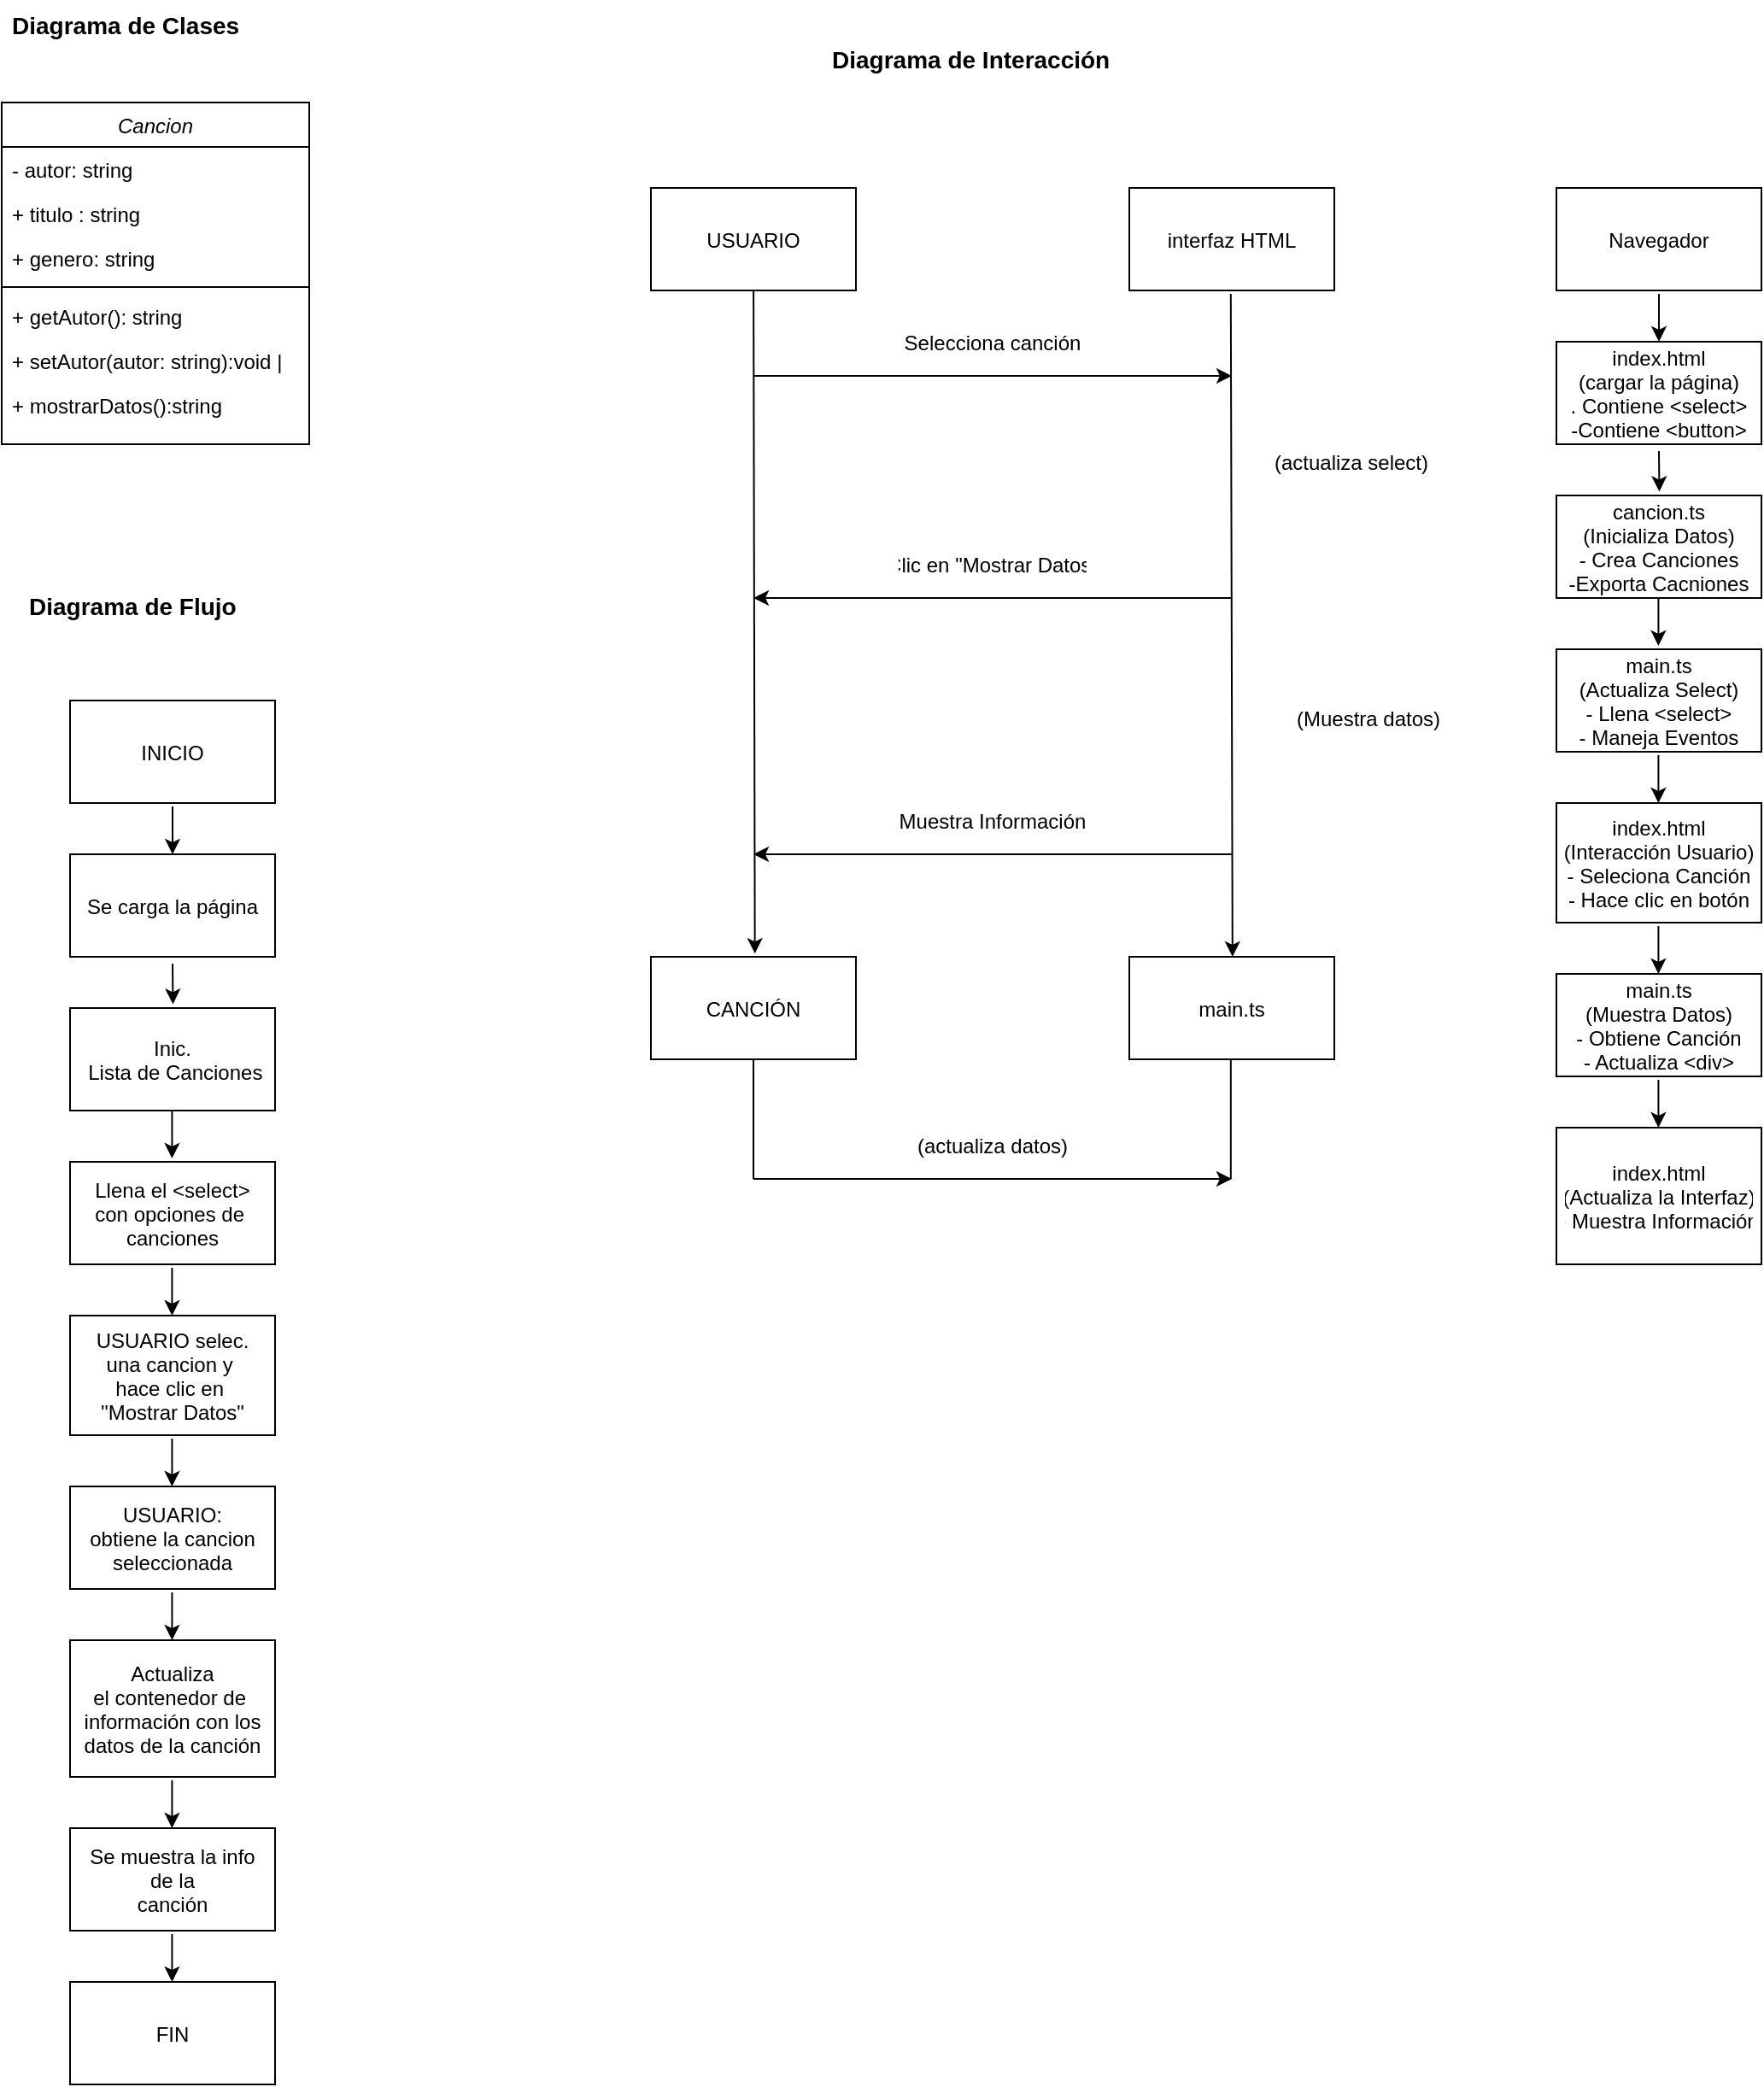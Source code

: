 <mxfile version="24.7.8">
  <diagram id="C5RBs43oDa-KdzZeNtuy" name="Page-1">
    <mxGraphModel dx="542" dy="892" grid="1" gridSize="10" guides="1" tooltips="1" connect="1" arrows="1" fold="1" page="1" pageScale="1" pageWidth="1654" pageHeight="1169" math="0" shadow="0">
      <root>
        <mxCell id="WIyWlLk6GJQsqaUBKTNV-0" />
        <mxCell id="WIyWlLk6GJQsqaUBKTNV-1" parent="WIyWlLk6GJQsqaUBKTNV-0" />
        <mxCell id="zkfFHV4jXpPFQw0GAbJ--0" value="Cancion" style="swimlane;fontStyle=2;align=center;verticalAlign=top;childLayout=stackLayout;horizontal=1;startSize=26;horizontalStack=0;resizeParent=1;resizeLast=0;collapsible=1;marginBottom=0;rounded=0;shadow=0;strokeWidth=1;" parent="WIyWlLk6GJQsqaUBKTNV-1" vertex="1">
          <mxGeometry x="220" y="120" width="180" height="200" as="geometry">
            <mxRectangle x="230" y="140" width="160" height="26" as="alternateBounds" />
          </mxGeometry>
        </mxCell>
        <mxCell id="zkfFHV4jXpPFQw0GAbJ--1" value="- autor: string" style="text;align=left;verticalAlign=top;spacingLeft=4;spacingRight=4;overflow=hidden;rotatable=0;points=[[0,0.5],[1,0.5]];portConstraint=eastwest;" parent="zkfFHV4jXpPFQw0GAbJ--0" vertex="1">
          <mxGeometry y="26" width="180" height="26" as="geometry" />
        </mxCell>
        <mxCell id="zkfFHV4jXpPFQw0GAbJ--2" value="+ titulo : string" style="text;align=left;verticalAlign=top;spacingLeft=4;spacingRight=4;overflow=hidden;rotatable=0;points=[[0,0.5],[1,0.5]];portConstraint=eastwest;rounded=0;shadow=0;html=0;" parent="zkfFHV4jXpPFQw0GAbJ--0" vertex="1">
          <mxGeometry y="52" width="180" height="26" as="geometry" />
        </mxCell>
        <mxCell id="zkfFHV4jXpPFQw0GAbJ--3" value="+ genero: string" style="text;align=left;verticalAlign=top;spacingLeft=4;spacingRight=4;overflow=hidden;rotatable=0;points=[[0,0.5],[1,0.5]];portConstraint=eastwest;rounded=0;shadow=0;html=0;" parent="zkfFHV4jXpPFQw0GAbJ--0" vertex="1">
          <mxGeometry y="78" width="180" height="26" as="geometry" />
        </mxCell>
        <mxCell id="zkfFHV4jXpPFQw0GAbJ--4" value="" style="line;html=1;strokeWidth=1;align=left;verticalAlign=middle;spacingTop=-1;spacingLeft=3;spacingRight=3;rotatable=0;labelPosition=right;points=[];portConstraint=eastwest;" parent="zkfFHV4jXpPFQw0GAbJ--0" vertex="1">
          <mxGeometry y="104" width="180" height="8" as="geometry" />
        </mxCell>
        <mxCell id="zkfFHV4jXpPFQw0GAbJ--5" value="+ getAutor(): string" style="text;align=left;verticalAlign=top;spacingLeft=4;spacingRight=4;overflow=hidden;rotatable=0;points=[[0,0.5],[1,0.5]];portConstraint=eastwest;" parent="zkfFHV4jXpPFQw0GAbJ--0" vertex="1">
          <mxGeometry y="112" width="180" height="26" as="geometry" />
        </mxCell>
        <mxCell id="AzJvmPgvHPeaXTSo2I30-1" value="+ setAutor(autor: string):void |" style="text;align=left;verticalAlign=top;spacingLeft=4;spacingRight=4;overflow=hidden;rotatable=0;points=[[0,0.5],[1,0.5]];portConstraint=eastwest;" parent="zkfFHV4jXpPFQw0GAbJ--0" vertex="1">
          <mxGeometry y="138" width="180" height="26" as="geometry" />
        </mxCell>
        <mxCell id="AzJvmPgvHPeaXTSo2I30-0" value="+ mostrarDatos():string" style="text;align=left;verticalAlign=top;spacingLeft=4;spacingRight=4;overflow=hidden;rotatable=0;points=[[0,0.5],[1,0.5]];portConstraint=eastwest;" parent="zkfFHV4jXpPFQw0GAbJ--0" vertex="1">
          <mxGeometry y="164" width="180" height="26" as="geometry" />
        </mxCell>
        <mxCell id="AzJvmPgvHPeaXTSo2I30-2" value="Diagrama de Clases" style="text;align=left;verticalAlign=top;spacingLeft=4;spacingRight=4;overflow=hidden;rotatable=0;points=[[0,0.5],[1,0.5]];portConstraint=eastwest;fontSize=14;fontStyle=1" parent="WIyWlLk6GJQsqaUBKTNV-1" vertex="1">
          <mxGeometry x="220" y="60" width="180" height="26" as="geometry" />
        </mxCell>
        <mxCell id="AzJvmPgvHPeaXTSo2I30-3" value="" style="rounded=0;whiteSpace=wrap;html=1;" parent="WIyWlLk6GJQsqaUBKTNV-1" vertex="1">
          <mxGeometry x="260" y="470" width="120" height="60" as="geometry" />
        </mxCell>
        <mxCell id="AzJvmPgvHPeaXTSo2I30-4" value="Diagrama de Flujo" style="text;align=left;verticalAlign=top;spacingLeft=4;spacingRight=4;overflow=hidden;rotatable=0;points=[[0,0.5],[1,0.5]];portConstraint=eastwest;fontSize=14;fontStyle=1" parent="WIyWlLk6GJQsqaUBKTNV-1" vertex="1">
          <mxGeometry x="230" y="400" width="180" height="26" as="geometry" />
        </mxCell>
        <mxCell id="AzJvmPgvHPeaXTSo2I30-5" value="INICIO" style="text;align=center;verticalAlign=middle;spacingLeft=4;spacingRight=4;overflow=hidden;rotatable=0;points=[[0,0.5],[1,0.5]];portConstraint=eastwest;" parent="WIyWlLk6GJQsqaUBKTNV-1" vertex="1">
          <mxGeometry x="260" y="470" width="120" height="60" as="geometry" />
        </mxCell>
        <mxCell id="AzJvmPgvHPeaXTSo2I30-6" value="" style="rounded=0;whiteSpace=wrap;html=1;" parent="WIyWlLk6GJQsqaUBKTNV-1" vertex="1">
          <mxGeometry x="260" y="560" width="120" height="60" as="geometry" />
        </mxCell>
        <mxCell id="AzJvmPgvHPeaXTSo2I30-7" value="Se carga la página" style="text;align=center;verticalAlign=middle;spacingLeft=4;spacingRight=4;overflow=hidden;rotatable=0;points=[[0,0.5],[1,0.5]];portConstraint=eastwest;" parent="WIyWlLk6GJQsqaUBKTNV-1" vertex="1">
          <mxGeometry x="260" y="560" width="120" height="60" as="geometry" />
        </mxCell>
        <mxCell id="AzJvmPgvHPeaXTSo2I30-8" value="" style="rounded=0;whiteSpace=wrap;html=1;" parent="WIyWlLk6GJQsqaUBKTNV-1" vertex="1">
          <mxGeometry x="260" y="650" width="120" height="60" as="geometry" />
        </mxCell>
        <mxCell id="AzJvmPgvHPeaXTSo2I30-9" value="Inic.&#xa; Lista de Canciones" style="text;align=center;verticalAlign=middle;spacingLeft=4;spacingRight=4;overflow=hidden;rotatable=0;points=[[0,0.5],[1,0.5]];portConstraint=eastwest;" parent="WIyWlLk6GJQsqaUBKTNV-1" vertex="1">
          <mxGeometry x="260" y="650" width="120" height="60" as="geometry" />
        </mxCell>
        <mxCell id="AzJvmPgvHPeaXTSo2I30-10" value="" style="rounded=0;whiteSpace=wrap;html=1;" parent="WIyWlLk6GJQsqaUBKTNV-1" vertex="1">
          <mxGeometry x="260" y="740" width="120" height="60" as="geometry" />
        </mxCell>
        <mxCell id="AzJvmPgvHPeaXTSo2I30-11" value="Llena el &lt;select&gt;&#xa;con opciones de &#xa;canciones" style="text;align=center;verticalAlign=middle;spacingLeft=4;spacingRight=4;overflow=hidden;rotatable=0;points=[[0,0.5],[1,0.5]];portConstraint=eastwest;" parent="WIyWlLk6GJQsqaUBKTNV-1" vertex="1">
          <mxGeometry x="260" y="740" width="120" height="60" as="geometry" />
        </mxCell>
        <mxCell id="AzJvmPgvHPeaXTSo2I30-12" value="" style="rounded=0;whiteSpace=wrap;html=1;" parent="WIyWlLk6GJQsqaUBKTNV-1" vertex="1">
          <mxGeometry x="260" y="830" width="120" height="70" as="geometry" />
        </mxCell>
        <mxCell id="AzJvmPgvHPeaXTSo2I30-13" value="USUARIO selec.&#xa;una cancion y &#xa;hace clic en &#xa;&quot;Mostrar Datos&quot;" style="text;align=center;verticalAlign=middle;spacingLeft=4;spacingRight=4;overflow=hidden;rotatable=0;points=[[0,0.5],[1,0.5]];portConstraint=eastwest;" parent="WIyWlLk6GJQsqaUBKTNV-1" vertex="1">
          <mxGeometry x="260" y="830" width="120" height="70" as="geometry" />
        </mxCell>
        <mxCell id="AzJvmPgvHPeaXTSo2I30-14" value="" style="rounded=0;whiteSpace=wrap;html=1;" parent="WIyWlLk6GJQsqaUBKTNV-1" vertex="1">
          <mxGeometry x="260" y="930" width="120" height="60" as="geometry" />
        </mxCell>
        <mxCell id="AzJvmPgvHPeaXTSo2I30-15" value="USUARIO:&#xa;obtiene la cancion&#xa;seleccionada" style="text;align=center;verticalAlign=middle;spacingLeft=4;spacingRight=4;overflow=hidden;rotatable=0;points=[[0,0.5],[1,0.5]];portConstraint=eastwest;" parent="WIyWlLk6GJQsqaUBKTNV-1" vertex="1">
          <mxGeometry x="260" y="930" width="120" height="60" as="geometry" />
        </mxCell>
        <mxCell id="AzJvmPgvHPeaXTSo2I30-16" value="" style="rounded=0;whiteSpace=wrap;html=1;" parent="WIyWlLk6GJQsqaUBKTNV-1" vertex="1">
          <mxGeometry x="260" y="1020" width="120" height="80" as="geometry" />
        </mxCell>
        <mxCell id="AzJvmPgvHPeaXTSo2I30-17" value="Actualiza&#xa;el contenedor de &#xa;información con los&#xa;datos de la canción" style="text;align=center;verticalAlign=middle;spacingLeft=4;spacingRight=4;overflow=hidden;rotatable=0;points=[[0,0.5],[1,0.5]];portConstraint=eastwest;" parent="WIyWlLk6GJQsqaUBKTNV-1" vertex="1">
          <mxGeometry x="260" y="1020" width="120" height="80" as="geometry" />
        </mxCell>
        <mxCell id="AzJvmPgvHPeaXTSo2I30-18" value="" style="rounded=0;whiteSpace=wrap;html=1;" parent="WIyWlLk6GJQsqaUBKTNV-1" vertex="1">
          <mxGeometry x="260" y="1130" width="120" height="60" as="geometry" />
        </mxCell>
        <mxCell id="AzJvmPgvHPeaXTSo2I30-19" value="Se muestra la info&#xa;de la&#xa;canción" style="text;align=center;verticalAlign=middle;spacingLeft=4;spacingRight=4;overflow=hidden;rotatable=0;points=[[0,0.5],[1,0.5]];portConstraint=eastwest;" parent="WIyWlLk6GJQsqaUBKTNV-1" vertex="1">
          <mxGeometry x="260" y="1130" width="120" height="60" as="geometry" />
        </mxCell>
        <mxCell id="AzJvmPgvHPeaXTSo2I30-20" value="" style="rounded=0;whiteSpace=wrap;html=1;" parent="WIyWlLk6GJQsqaUBKTNV-1" vertex="1">
          <mxGeometry x="260" y="1220" width="120" height="60" as="geometry" />
        </mxCell>
        <mxCell id="AzJvmPgvHPeaXTSo2I30-21" value="FIN" style="text;align=center;verticalAlign=middle;spacingLeft=4;spacingRight=4;overflow=hidden;rotatable=0;points=[[0,0.5],[1,0.5]];portConstraint=eastwest;" parent="WIyWlLk6GJQsqaUBKTNV-1" vertex="1">
          <mxGeometry x="260" y="1220" width="120" height="60" as="geometry" />
        </mxCell>
        <mxCell id="AzJvmPgvHPeaXTSo2I30-23" value="" style="endArrow=classic;html=1;rounded=0;exitX=0.5;exitY=1.033;exitDx=0;exitDy=0;exitPerimeter=0;" parent="WIyWlLk6GJQsqaUBKTNV-1" source="AzJvmPgvHPeaXTSo2I30-5" target="AzJvmPgvHPeaXTSo2I30-7" edge="1">
          <mxGeometry width="50" height="50" relative="1" as="geometry">
            <mxPoint x="390" y="860" as="sourcePoint" />
            <mxPoint x="440" y="810" as="targetPoint" />
          </mxGeometry>
        </mxCell>
        <mxCell id="AzJvmPgvHPeaXTSo2I30-24" value="" style="endArrow=classic;html=1;rounded=0;exitX=0.5;exitY=1.067;exitDx=0;exitDy=0;exitPerimeter=0;entryX=0.502;entryY=-0.038;entryDx=0;entryDy=0;entryPerimeter=0;" parent="WIyWlLk6GJQsqaUBKTNV-1" source="AzJvmPgvHPeaXTSo2I30-7" target="AzJvmPgvHPeaXTSo2I30-9" edge="1">
          <mxGeometry width="50" height="50" relative="1" as="geometry">
            <mxPoint x="330" y="542" as="sourcePoint" />
            <mxPoint x="330" y="570" as="targetPoint" />
          </mxGeometry>
        </mxCell>
        <mxCell id="AzJvmPgvHPeaXTSo2I30-25" value="" style="endArrow=classic;html=1;rounded=0;exitX=0.5;exitY=1.033;exitDx=0;exitDy=0;exitPerimeter=0;" parent="WIyWlLk6GJQsqaUBKTNV-1" edge="1">
          <mxGeometry width="50" height="50" relative="1" as="geometry">
            <mxPoint x="319.71" y="710" as="sourcePoint" />
            <mxPoint x="319.71" y="738" as="targetPoint" />
          </mxGeometry>
        </mxCell>
        <mxCell id="AzJvmPgvHPeaXTSo2I30-26" value="" style="endArrow=classic;html=1;rounded=0;exitX=0.5;exitY=1.033;exitDx=0;exitDy=0;exitPerimeter=0;" parent="WIyWlLk6GJQsqaUBKTNV-1" edge="1">
          <mxGeometry width="50" height="50" relative="1" as="geometry">
            <mxPoint x="319.71" y="802" as="sourcePoint" />
            <mxPoint x="319.71" y="830" as="targetPoint" />
          </mxGeometry>
        </mxCell>
        <mxCell id="AzJvmPgvHPeaXTSo2I30-27" value="" style="endArrow=classic;html=1;rounded=0;exitX=0.5;exitY=1.033;exitDx=0;exitDy=0;exitPerimeter=0;" parent="WIyWlLk6GJQsqaUBKTNV-1" edge="1">
          <mxGeometry width="50" height="50" relative="1" as="geometry">
            <mxPoint x="319.71" y="902" as="sourcePoint" />
            <mxPoint x="319.71" y="930" as="targetPoint" />
          </mxGeometry>
        </mxCell>
        <mxCell id="AzJvmPgvHPeaXTSo2I30-28" value="" style="endArrow=classic;html=1;rounded=0;exitX=0.5;exitY=1.033;exitDx=0;exitDy=0;exitPerimeter=0;" parent="WIyWlLk6GJQsqaUBKTNV-1" edge="1">
          <mxGeometry width="50" height="50" relative="1" as="geometry">
            <mxPoint x="319.71" y="992" as="sourcePoint" />
            <mxPoint x="319.71" y="1020" as="targetPoint" />
          </mxGeometry>
        </mxCell>
        <mxCell id="AzJvmPgvHPeaXTSo2I30-29" value="" style="endArrow=classic;html=1;rounded=0;exitX=0.5;exitY=1.033;exitDx=0;exitDy=0;exitPerimeter=0;" parent="WIyWlLk6GJQsqaUBKTNV-1" edge="1">
          <mxGeometry width="50" height="50" relative="1" as="geometry">
            <mxPoint x="319.71" y="1102" as="sourcePoint" />
            <mxPoint x="319.71" y="1130" as="targetPoint" />
          </mxGeometry>
        </mxCell>
        <mxCell id="AzJvmPgvHPeaXTSo2I30-30" value="" style="endArrow=classic;html=1;rounded=0;exitX=0.5;exitY=1.033;exitDx=0;exitDy=0;exitPerimeter=0;" parent="WIyWlLk6GJQsqaUBKTNV-1" edge="1">
          <mxGeometry width="50" height="50" relative="1" as="geometry">
            <mxPoint x="319.71" y="1192" as="sourcePoint" />
            <mxPoint x="319.71" y="1220" as="targetPoint" />
          </mxGeometry>
        </mxCell>
        <mxCell id="AzJvmPgvHPeaXTSo2I30-31" value="Diagrama de Interacción" style="text;align=left;verticalAlign=top;spacingLeft=4;spacingRight=4;overflow=hidden;rotatable=0;points=[[0,0.5],[1,0.5]];portConstraint=eastwest;fontSize=14;fontStyle=1" parent="WIyWlLk6GJQsqaUBKTNV-1" vertex="1">
          <mxGeometry x="700" y="80" width="180" height="26" as="geometry" />
        </mxCell>
        <mxCell id="AzJvmPgvHPeaXTSo2I30-36" value="" style="group" parent="WIyWlLk6GJQsqaUBKTNV-1" vertex="1" connectable="0">
          <mxGeometry x="600" y="170" width="120" height="60" as="geometry" />
        </mxCell>
        <mxCell id="AzJvmPgvHPeaXTSo2I30-34" value="" style="rounded=0;whiteSpace=wrap;html=1;" parent="AzJvmPgvHPeaXTSo2I30-36" vertex="1">
          <mxGeometry width="120" height="60" as="geometry" />
        </mxCell>
        <mxCell id="AzJvmPgvHPeaXTSo2I30-35" value="USUARIO" style="text;align=center;verticalAlign=middle;spacingLeft=4;spacingRight=4;overflow=hidden;rotatable=0;points=[[0,0.5],[1,0.5]];portConstraint=eastwest;" parent="AzJvmPgvHPeaXTSo2I30-36" vertex="1">
          <mxGeometry width="120" height="60" as="geometry" />
        </mxCell>
        <mxCell id="AzJvmPgvHPeaXTSo2I30-37" value="" style="group" parent="WIyWlLk6GJQsqaUBKTNV-1" vertex="1" connectable="0">
          <mxGeometry x="880" y="170" width="120" height="60" as="geometry" />
        </mxCell>
        <mxCell id="AzJvmPgvHPeaXTSo2I30-38" value="" style="rounded=0;whiteSpace=wrap;html=1;" parent="AzJvmPgvHPeaXTSo2I30-37" vertex="1">
          <mxGeometry width="120" height="60" as="geometry" />
        </mxCell>
        <mxCell id="AzJvmPgvHPeaXTSo2I30-39" value="interfaz HTML" style="text;align=center;verticalAlign=middle;spacingLeft=4;spacingRight=4;overflow=hidden;rotatable=0;points=[[0,0.5],[1,0.5]];portConstraint=eastwest;" parent="AzJvmPgvHPeaXTSo2I30-37" vertex="1">
          <mxGeometry width="120" height="60" as="geometry" />
        </mxCell>
        <mxCell id="AzJvmPgvHPeaXTSo2I30-40" value="" style="group" parent="WIyWlLk6GJQsqaUBKTNV-1" vertex="1" connectable="0">
          <mxGeometry x="600" y="620" width="120" height="60" as="geometry" />
        </mxCell>
        <mxCell id="AzJvmPgvHPeaXTSo2I30-41" value="" style="rounded=0;whiteSpace=wrap;html=1;" parent="AzJvmPgvHPeaXTSo2I30-40" vertex="1">
          <mxGeometry width="120" height="60" as="geometry" />
        </mxCell>
        <mxCell id="AzJvmPgvHPeaXTSo2I30-42" value="CANCIÓN" style="text;align=center;verticalAlign=middle;spacingLeft=4;spacingRight=4;overflow=hidden;rotatable=0;points=[[0,0.5],[1,0.5]];portConstraint=eastwest;" parent="AzJvmPgvHPeaXTSo2I30-40" vertex="1">
          <mxGeometry width="120" height="60" as="geometry" />
        </mxCell>
        <mxCell id="AzJvmPgvHPeaXTSo2I30-43" value="" style="group" parent="WIyWlLk6GJQsqaUBKTNV-1" vertex="1" connectable="0">
          <mxGeometry x="880" y="620" width="120" height="60" as="geometry" />
        </mxCell>
        <mxCell id="AzJvmPgvHPeaXTSo2I30-44" value="" style="rounded=0;whiteSpace=wrap;html=1;" parent="AzJvmPgvHPeaXTSo2I30-43" vertex="1">
          <mxGeometry width="120" height="60" as="geometry" />
        </mxCell>
        <mxCell id="AzJvmPgvHPeaXTSo2I30-45" value="main.ts" style="text;align=center;verticalAlign=middle;spacingLeft=4;spacingRight=4;overflow=hidden;rotatable=0;points=[[0,0.5],[1,0.5]];portConstraint=eastwest;" parent="AzJvmPgvHPeaXTSo2I30-43" vertex="1">
          <mxGeometry width="120" height="60" as="geometry" />
        </mxCell>
        <mxCell id="AzJvmPgvHPeaXTSo2I30-46" value="" style="endArrow=classic;html=1;rounded=0;entryX=0.507;entryY=-0.032;entryDx=0;entryDy=0;entryPerimeter=0;" parent="WIyWlLk6GJQsqaUBKTNV-1" source="AzJvmPgvHPeaXTSo2I30-35" target="AzJvmPgvHPeaXTSo2I30-42" edge="1">
          <mxGeometry width="50" height="50" relative="1" as="geometry">
            <mxPoint x="660" y="240" as="sourcePoint" />
            <mxPoint x="820" y="390" as="targetPoint" />
          </mxGeometry>
        </mxCell>
        <mxCell id="AzJvmPgvHPeaXTSo2I30-47" value="" style="endArrow=classic;html=1;rounded=0;entryX=0.507;entryY=-0.032;entryDx=0;entryDy=0;entryPerimeter=0;" parent="WIyWlLk6GJQsqaUBKTNV-1" edge="1">
          <mxGeometry width="50" height="50" relative="1" as="geometry">
            <mxPoint x="939.41" y="232" as="sourcePoint" />
            <mxPoint x="940.41" y="620" as="targetPoint" />
          </mxGeometry>
        </mxCell>
        <mxCell id="AzJvmPgvHPeaXTSo2I30-50" value="" style="endArrow=none;html=1;rounded=0;" parent="WIyWlLk6GJQsqaUBKTNV-1" edge="1">
          <mxGeometry width="50" height="50" relative="1" as="geometry">
            <mxPoint x="660" y="750" as="sourcePoint" />
            <mxPoint x="660" y="680" as="targetPoint" />
          </mxGeometry>
        </mxCell>
        <mxCell id="AzJvmPgvHPeaXTSo2I30-51" value="" style="endArrow=none;html=1;rounded=0;" parent="WIyWlLk6GJQsqaUBKTNV-1" edge="1">
          <mxGeometry width="50" height="50" relative="1" as="geometry">
            <mxPoint x="939.41" y="750" as="sourcePoint" />
            <mxPoint x="939.41" y="680" as="targetPoint" />
          </mxGeometry>
        </mxCell>
        <mxCell id="AzJvmPgvHPeaXTSo2I30-60" value="" style="endArrow=classic;html=1;rounded=0;" parent="WIyWlLk6GJQsqaUBKTNV-1" edge="1">
          <mxGeometry width="50" height="50" relative="1" as="geometry">
            <mxPoint x="660" y="750" as="sourcePoint" />
            <mxPoint x="940" y="750" as="targetPoint" />
          </mxGeometry>
        </mxCell>
        <mxCell id="AzJvmPgvHPeaXTSo2I30-61" value="(actualiza datos)" style="text;align=center;verticalAlign=middle;spacingLeft=4;spacingRight=4;overflow=hidden;rotatable=0;points=[[0,0.5],[1,0.5]];portConstraint=eastwest;" parent="WIyWlLk6GJQsqaUBKTNV-1" vertex="1">
          <mxGeometry x="740" y="700" width="120" height="60" as="geometry" />
        </mxCell>
        <mxCell id="AzJvmPgvHPeaXTSo2I30-62" value="" style="endArrow=classic;html=1;rounded=0;" parent="WIyWlLk6GJQsqaUBKTNV-1" edge="1">
          <mxGeometry width="50" height="50" relative="1" as="geometry">
            <mxPoint x="940" y="560" as="sourcePoint" />
            <mxPoint x="660" y="560" as="targetPoint" />
          </mxGeometry>
        </mxCell>
        <mxCell id="AzJvmPgvHPeaXTSo2I30-63" value="Muestra Información" style="text;align=center;verticalAlign=middle;spacingLeft=4;spacingRight=4;overflow=hidden;rotatable=0;points=[[0,0.5],[1,0.5]];portConstraint=eastwest;" parent="WIyWlLk6GJQsqaUBKTNV-1" vertex="1">
          <mxGeometry x="740" y="510" width="120" height="60" as="geometry" />
        </mxCell>
        <mxCell id="AzJvmPgvHPeaXTSo2I30-64" value="" style="endArrow=classic;html=1;rounded=0;" parent="WIyWlLk6GJQsqaUBKTNV-1" edge="1">
          <mxGeometry width="50" height="50" relative="1" as="geometry">
            <mxPoint x="940" y="410" as="sourcePoint" />
            <mxPoint x="660" y="410" as="targetPoint" />
          </mxGeometry>
        </mxCell>
        <mxCell id="AzJvmPgvHPeaXTSo2I30-65" value="Clic en &quot;Mostrar Datos&quot;" style="text;align=center;verticalAlign=middle;spacingLeft=4;spacingRight=4;overflow=hidden;rotatable=0;points=[[0,0.5],[1,0.5]];portConstraint=eastwest;" parent="WIyWlLk6GJQsqaUBKTNV-1" vertex="1">
          <mxGeometry x="740" y="360" width="120" height="60" as="geometry" />
        </mxCell>
        <mxCell id="AzJvmPgvHPeaXTSo2I30-66" value="" style="endArrow=classic;html=1;rounded=0;" parent="WIyWlLk6GJQsqaUBKTNV-1" edge="1">
          <mxGeometry width="50" height="50" relative="1" as="geometry">
            <mxPoint x="660" y="280" as="sourcePoint" />
            <mxPoint x="940" y="280" as="targetPoint" />
          </mxGeometry>
        </mxCell>
        <mxCell id="AzJvmPgvHPeaXTSo2I30-67" value="Selecciona canción" style="text;align=center;verticalAlign=middle;spacingLeft=4;spacingRight=4;overflow=hidden;rotatable=0;points=[[0,0.5],[1,0.5]];portConstraint=eastwest;" parent="WIyWlLk6GJQsqaUBKTNV-1" vertex="1">
          <mxGeometry x="740" y="230" width="120" height="60" as="geometry" />
        </mxCell>
        <mxCell id="AzJvmPgvHPeaXTSo2I30-68" value="(actualiza select)" style="text;align=center;verticalAlign=middle;spacingLeft=4;spacingRight=4;overflow=hidden;rotatable=0;points=[[0,0.5],[1,0.5]];portConstraint=eastwest;" parent="WIyWlLk6GJQsqaUBKTNV-1" vertex="1">
          <mxGeometry x="950" y="300" width="120" height="60" as="geometry" />
        </mxCell>
        <mxCell id="AzJvmPgvHPeaXTSo2I30-69" value="(Muestra datos)" style="text;align=center;verticalAlign=middle;spacingLeft=4;spacingRight=4;overflow=hidden;rotatable=0;points=[[0,0.5],[1,0.5]];portConstraint=eastwest;" parent="WIyWlLk6GJQsqaUBKTNV-1" vertex="1">
          <mxGeometry x="960" y="450" width="120" height="60" as="geometry" />
        </mxCell>
        <mxCell id="AzJvmPgvHPeaXTSo2I30-70" value="" style="rounded=0;whiteSpace=wrap;html=1;" parent="WIyWlLk6GJQsqaUBKTNV-1" vertex="1">
          <mxGeometry x="1130" y="170" width="120" height="60" as="geometry" />
        </mxCell>
        <mxCell id="AzJvmPgvHPeaXTSo2I30-71" value="Navegador" style="text;align=center;verticalAlign=middle;spacingLeft=4;spacingRight=4;overflow=hidden;rotatable=0;points=[[0,0.5],[1,0.5]];portConstraint=eastwest;" parent="WIyWlLk6GJQsqaUBKTNV-1" vertex="1">
          <mxGeometry x="1130" y="170" width="120" height="60" as="geometry" />
        </mxCell>
        <mxCell id="AzJvmPgvHPeaXTSo2I30-72" value="" style="rounded=0;whiteSpace=wrap;html=1;" parent="WIyWlLk6GJQsqaUBKTNV-1" vertex="1">
          <mxGeometry x="1130" y="260" width="120" height="60" as="geometry" />
        </mxCell>
        <mxCell id="AzJvmPgvHPeaXTSo2I30-73" value="index.html&#xa;(cargar la página)&#xa;. Contiene &lt;select&gt;&#xa;-Contiene &lt;button&gt;" style="text;align=center;verticalAlign=middle;spacingLeft=4;spacingRight=4;overflow=hidden;rotatable=0;points=[[0,0.5],[1,0.5]];portConstraint=eastwest;" parent="WIyWlLk6GJQsqaUBKTNV-1" vertex="1">
          <mxGeometry x="1130" y="260" width="120" height="60" as="geometry" />
        </mxCell>
        <mxCell id="AzJvmPgvHPeaXTSo2I30-74" value="" style="rounded=0;whiteSpace=wrap;html=1;" parent="WIyWlLk6GJQsqaUBKTNV-1" vertex="1">
          <mxGeometry x="1130" y="350" width="120" height="60" as="geometry" />
        </mxCell>
        <mxCell id="AzJvmPgvHPeaXTSo2I30-75" value="cancion.ts&#xa;(Inicializa Datos)&#xa;- Crea Canciones&#xa;-Exporta Cacniones" style="text;align=center;verticalAlign=middle;spacingLeft=4;spacingRight=4;overflow=hidden;rotatable=0;points=[[0,0.5],[1,0.5]];portConstraint=eastwest;" parent="WIyWlLk6GJQsqaUBKTNV-1" vertex="1">
          <mxGeometry x="1130" y="350" width="120" height="60" as="geometry" />
        </mxCell>
        <mxCell id="AzJvmPgvHPeaXTSo2I30-76" value="" style="rounded=0;whiteSpace=wrap;html=1;" parent="WIyWlLk6GJQsqaUBKTNV-1" vertex="1">
          <mxGeometry x="1130" y="440" width="120" height="60" as="geometry" />
        </mxCell>
        <mxCell id="AzJvmPgvHPeaXTSo2I30-77" value="main.ts&#xa;(Actualiza Select)&#xa;- Llena &lt;select&gt;&#xa;- Maneja Eventos" style="text;align=center;verticalAlign=middle;spacingLeft=4;spacingRight=4;overflow=hidden;rotatable=0;points=[[0,0.5],[1,0.5]];portConstraint=eastwest;" parent="WIyWlLk6GJQsqaUBKTNV-1" vertex="1">
          <mxGeometry x="1130" y="440" width="120" height="60" as="geometry" />
        </mxCell>
        <mxCell id="AzJvmPgvHPeaXTSo2I30-78" value="" style="rounded=0;whiteSpace=wrap;html=1;" parent="WIyWlLk6GJQsqaUBKTNV-1" vertex="1">
          <mxGeometry x="1130" y="530" width="120" height="70" as="geometry" />
        </mxCell>
        <mxCell id="AzJvmPgvHPeaXTSo2I30-79" value="index.html&#xa;(Interacción Usuario)&#xa;- Seleciona Canción&#xa;- Hace clic en botón" style="text;align=center;verticalAlign=middle;spacingLeft=4;spacingRight=4;overflow=hidden;rotatable=0;points=[[0,0.5],[1,0.5]];portConstraint=eastwest;" parent="WIyWlLk6GJQsqaUBKTNV-1" vertex="1">
          <mxGeometry x="1130" y="530" width="120" height="70" as="geometry" />
        </mxCell>
        <mxCell id="AzJvmPgvHPeaXTSo2I30-80" value="" style="rounded=0;whiteSpace=wrap;html=1;" parent="WIyWlLk6GJQsqaUBKTNV-1" vertex="1">
          <mxGeometry x="1130" y="630" width="120" height="60" as="geometry" />
        </mxCell>
        <mxCell id="AzJvmPgvHPeaXTSo2I30-81" value="main.ts&#xa;(Muestra Datos)&#xa;- Obtiene Canción&#xa;- Actualiza &lt;div&gt;" style="text;align=center;verticalAlign=middle;spacingLeft=4;spacingRight=4;overflow=hidden;rotatable=0;points=[[0,0.5],[1,0.5]];portConstraint=eastwest;" parent="WIyWlLk6GJQsqaUBKTNV-1" vertex="1">
          <mxGeometry x="1130" y="630" width="120" height="60" as="geometry" />
        </mxCell>
        <mxCell id="AzJvmPgvHPeaXTSo2I30-82" value="" style="rounded=0;whiteSpace=wrap;html=1;" parent="WIyWlLk6GJQsqaUBKTNV-1" vertex="1">
          <mxGeometry x="1130" y="720" width="120" height="80" as="geometry" />
        </mxCell>
        <mxCell id="AzJvmPgvHPeaXTSo2I30-83" value="index.html&#xa;(Actualiza la Interfaz)&#xa;- Muestra Información" style="text;align=center;verticalAlign=middle;spacingLeft=4;spacingRight=4;overflow=hidden;rotatable=0;points=[[0,0.5],[1,0.5]];portConstraint=eastwest;" parent="WIyWlLk6GJQsqaUBKTNV-1" vertex="1">
          <mxGeometry x="1130" y="720" width="120" height="80" as="geometry" />
        </mxCell>
        <mxCell id="AzJvmPgvHPeaXTSo2I30-88" value="" style="endArrow=classic;html=1;rounded=0;exitX=0.5;exitY=1.033;exitDx=0;exitDy=0;exitPerimeter=0;" parent="WIyWlLk6GJQsqaUBKTNV-1" source="AzJvmPgvHPeaXTSo2I30-71" target="AzJvmPgvHPeaXTSo2I30-73" edge="1">
          <mxGeometry width="50" height="50" relative="1" as="geometry">
            <mxPoint x="1260" y="560" as="sourcePoint" />
            <mxPoint x="1310" y="510" as="targetPoint" />
          </mxGeometry>
        </mxCell>
        <mxCell id="AzJvmPgvHPeaXTSo2I30-89" value="" style="endArrow=classic;html=1;rounded=0;exitX=0.5;exitY=1.067;exitDx=0;exitDy=0;exitPerimeter=0;entryX=0.502;entryY=-0.038;entryDx=0;entryDy=0;entryPerimeter=0;" parent="WIyWlLk6GJQsqaUBKTNV-1" source="AzJvmPgvHPeaXTSo2I30-73" target="AzJvmPgvHPeaXTSo2I30-75" edge="1">
          <mxGeometry width="50" height="50" relative="1" as="geometry">
            <mxPoint x="1200" y="242" as="sourcePoint" />
            <mxPoint x="1200" y="270" as="targetPoint" />
          </mxGeometry>
        </mxCell>
        <mxCell id="AzJvmPgvHPeaXTSo2I30-90" value="" style="endArrow=classic;html=1;rounded=0;exitX=0.5;exitY=1.033;exitDx=0;exitDy=0;exitPerimeter=0;" parent="WIyWlLk6GJQsqaUBKTNV-1" edge="1">
          <mxGeometry width="50" height="50" relative="1" as="geometry">
            <mxPoint x="1189.71" y="410" as="sourcePoint" />
            <mxPoint x="1189.71" y="438" as="targetPoint" />
          </mxGeometry>
        </mxCell>
        <mxCell id="AzJvmPgvHPeaXTSo2I30-91" value="" style="endArrow=classic;html=1;rounded=0;exitX=0.5;exitY=1.033;exitDx=0;exitDy=0;exitPerimeter=0;" parent="WIyWlLk6GJQsqaUBKTNV-1" edge="1">
          <mxGeometry width="50" height="50" relative="1" as="geometry">
            <mxPoint x="1189.71" y="502" as="sourcePoint" />
            <mxPoint x="1189.71" y="530" as="targetPoint" />
          </mxGeometry>
        </mxCell>
        <mxCell id="AzJvmPgvHPeaXTSo2I30-92" value="" style="endArrow=classic;html=1;rounded=0;exitX=0.5;exitY=1.033;exitDx=0;exitDy=0;exitPerimeter=0;" parent="WIyWlLk6GJQsqaUBKTNV-1" edge="1">
          <mxGeometry width="50" height="50" relative="1" as="geometry">
            <mxPoint x="1189.71" y="602" as="sourcePoint" />
            <mxPoint x="1189.71" y="630" as="targetPoint" />
          </mxGeometry>
        </mxCell>
        <mxCell id="AzJvmPgvHPeaXTSo2I30-93" value="" style="endArrow=classic;html=1;rounded=0;exitX=0.5;exitY=1.033;exitDx=0;exitDy=0;exitPerimeter=0;" parent="WIyWlLk6GJQsqaUBKTNV-1" edge="1">
          <mxGeometry width="50" height="50" relative="1" as="geometry">
            <mxPoint x="1189.71" y="692" as="sourcePoint" />
            <mxPoint x="1189.71" y="720" as="targetPoint" />
          </mxGeometry>
        </mxCell>
      </root>
    </mxGraphModel>
  </diagram>
</mxfile>
